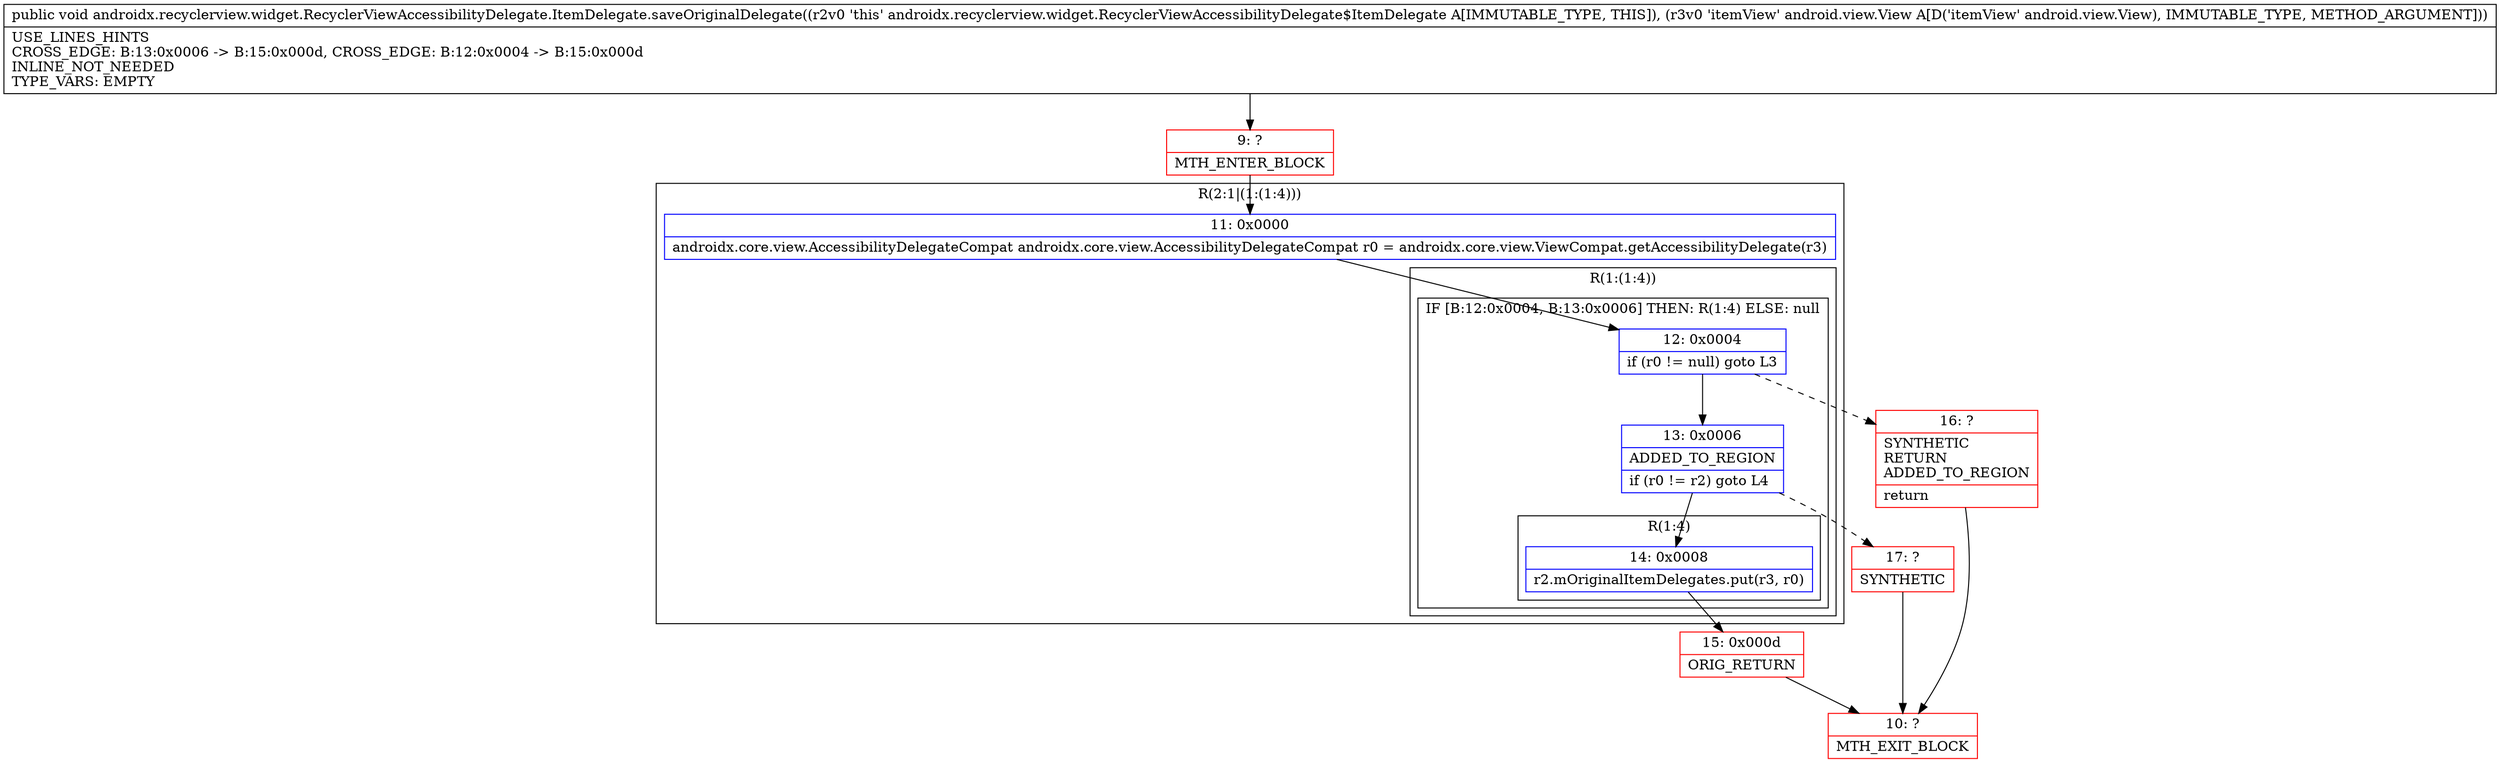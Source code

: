 digraph "CFG forandroidx.recyclerview.widget.RecyclerViewAccessibilityDelegate.ItemDelegate.saveOriginalDelegate(Landroid\/view\/View;)V" {
subgraph cluster_Region_76048201 {
label = "R(2:1|(1:(1:4)))";
node [shape=record,color=blue];
Node_11 [shape=record,label="{11\:\ 0x0000|androidx.core.view.AccessibilityDelegateCompat androidx.core.view.AccessibilityDelegateCompat r0 = androidx.core.view.ViewCompat.getAccessibilityDelegate(r3)\l}"];
subgraph cluster_Region_1265383174 {
label = "R(1:(1:4))";
node [shape=record,color=blue];
subgraph cluster_IfRegion_586644251 {
label = "IF [B:12:0x0004, B:13:0x0006] THEN: R(1:4) ELSE: null";
node [shape=record,color=blue];
Node_12 [shape=record,label="{12\:\ 0x0004|if (r0 != null) goto L3\l}"];
Node_13 [shape=record,label="{13\:\ 0x0006|ADDED_TO_REGION\l|if (r0 != r2) goto L4\l}"];
subgraph cluster_Region_60424886 {
label = "R(1:4)";
node [shape=record,color=blue];
Node_14 [shape=record,label="{14\:\ 0x0008|r2.mOriginalItemDelegates.put(r3, r0)\l}"];
}
}
}
}
Node_9 [shape=record,color=red,label="{9\:\ ?|MTH_ENTER_BLOCK\l}"];
Node_15 [shape=record,color=red,label="{15\:\ 0x000d|ORIG_RETURN\l}"];
Node_10 [shape=record,color=red,label="{10\:\ ?|MTH_EXIT_BLOCK\l}"];
Node_17 [shape=record,color=red,label="{17\:\ ?|SYNTHETIC\l}"];
Node_16 [shape=record,color=red,label="{16\:\ ?|SYNTHETIC\lRETURN\lADDED_TO_REGION\l|return\l}"];
MethodNode[shape=record,label="{public void androidx.recyclerview.widget.RecyclerViewAccessibilityDelegate.ItemDelegate.saveOriginalDelegate((r2v0 'this' androidx.recyclerview.widget.RecyclerViewAccessibilityDelegate$ItemDelegate A[IMMUTABLE_TYPE, THIS]), (r3v0 'itemView' android.view.View A[D('itemView' android.view.View), IMMUTABLE_TYPE, METHOD_ARGUMENT]))  | USE_LINES_HINTS\lCROSS_EDGE: B:13:0x0006 \-\> B:15:0x000d, CROSS_EDGE: B:12:0x0004 \-\> B:15:0x000d\lINLINE_NOT_NEEDED\lTYPE_VARS: EMPTY\l}"];
MethodNode -> Node_9;Node_11 -> Node_12;
Node_12 -> Node_13;
Node_12 -> Node_16[style=dashed];
Node_13 -> Node_14;
Node_13 -> Node_17[style=dashed];
Node_14 -> Node_15;
Node_9 -> Node_11;
Node_15 -> Node_10;
Node_17 -> Node_10;
Node_16 -> Node_10;
}

